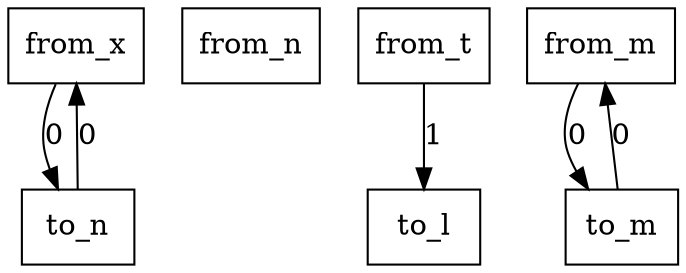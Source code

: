digraph {
    graph [rankdir=TB
          ,bgcolor=transparent];
    node [shape=box
         ,fillcolor=white
         ,style=filled];
    0 [label=<from_x>];
    1 [label=<from_n>];
    2 [label=<from_t>];
    3 [label=<from_m>];
    4 [label=<to_l>];
    5 [label=<to_n>];
    6 [label=<to_m>];
    0 -> 5 [label=0];
    2 -> 4 [label=1];
    3 -> 6 [label=0];
    5 -> 0 [label=0];
    6 -> 3 [label=0];
}